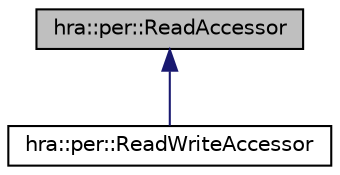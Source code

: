 digraph "hra::per::ReadAccessor"
{
 // LATEX_PDF_SIZE
  edge [fontname="Helvetica",fontsize="10",labelfontname="Helvetica",labelfontsize="10"];
  node [fontname="Helvetica",fontsize="10",shape=record];
  Node1 [label="hra::per::ReadAccessor",height=0.2,width=0.4,color="black", fillcolor="grey75", style="filled", fontcolor="black",tooltip="ReadAccessor is used to read file data."];
  Node1 -> Node2 [dir="back",color="midnightblue",fontsize="10",style="solid"];
  Node2 [label="hra::per::ReadWriteAccessor",height=0.2,width=0.4,color="black", fillcolor="white", style="filled",URL="$classhra_1_1per_1_1ReadWriteAccessor.html",tooltip="ReadWriteAccessor is used to read and write file data."];
}
